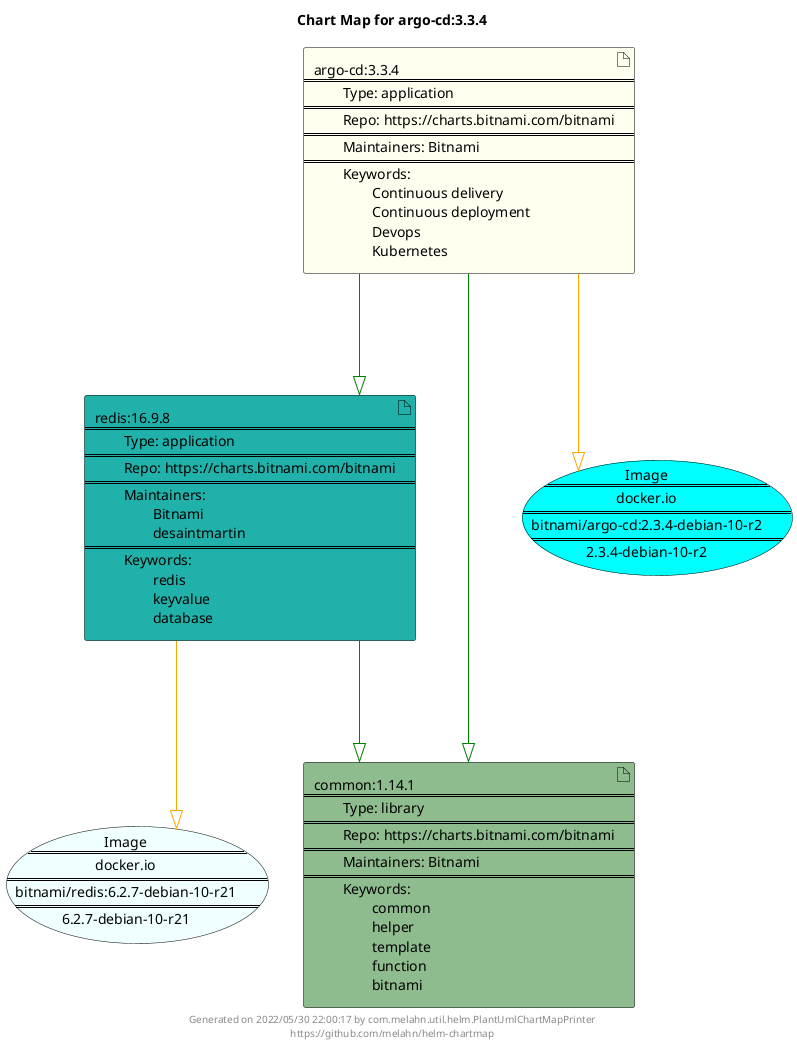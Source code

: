 @startuml
skinparam linetype ortho
skinparam backgroundColor white
skinparam usecaseBorderColor black
skinparam usecaseArrowColor LightSlateGray
skinparam artifactBorderColor black
skinparam artifactArrowColor LightSlateGray

title Chart Map for argo-cd:3.3.4

'There are 3 referenced Helm Charts
artifact "argo-cd:3.3.4\n====\n\tType: application\n====\n\tRepo: https://charts.bitnami.com/bitnami\n====\n\tMaintainers: Bitnami\n====\n\tKeywords: \n\t\tContinuous delivery\n\t\tContinuous deployment\n\t\tDevops\n\t\tKubernetes" as argo_cd_3_3_4 #Ivory
artifact "redis:16.9.8\n====\n\tType: application\n====\n\tRepo: https://charts.bitnami.com/bitnami\n====\n\tMaintainers: \n\t\tBitnami\n\t\tdesaintmartin\n====\n\tKeywords: \n\t\tredis\n\t\tkeyvalue\n\t\tdatabase" as redis_16_9_8 #LightSeaGreen
artifact "common:1.14.1\n====\n\tType: library\n====\n\tRepo: https://charts.bitnami.com/bitnami\n====\n\tMaintainers: Bitnami\n====\n\tKeywords: \n\t\tcommon\n\t\thelper\n\t\ttemplate\n\t\tfunction\n\t\tbitnami" as common_1_14_1 #DarkSeaGreen

'There are 2 referenced Docker Images
usecase "Image\n====\ndocker.io\n====\nbitnami/redis:6.2.7-debian-10-r21\n====\n6.2.7-debian-10-r21" as docker_io_bitnami_redis_6_2_7_debian_10_r21 #Azure
usecase "Image\n====\ndocker.io\n====\nbitnami/argo-cd:2.3.4-debian-10-r2\n====\n2.3.4-debian-10-r2" as docker_io_bitnami_argo_cd_2_3_4_debian_10_r2 #Aqua

'Chart Dependencies
argo_cd_3_3_4--[#green]-|>common_1_14_1
argo_cd_3_3_4--[#green]-|>redis_16_9_8
redis_16_9_8--[#green]-|>common_1_14_1
argo_cd_3_3_4--[#orange]-|>docker_io_bitnami_argo_cd_2_3_4_debian_10_r2
redis_16_9_8--[#orange]-|>docker_io_bitnami_redis_6_2_7_debian_10_r21

center footer Generated on 2022/05/30 22:00:17 by com.melahn.util.helm.PlantUmlChartMapPrinter\nhttps://github.com/melahn/helm-chartmap
@enduml

